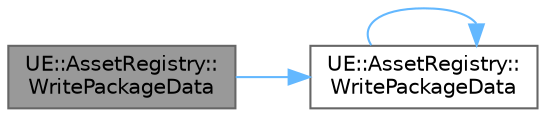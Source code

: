 digraph "UE::AssetRegistry::WritePackageData"
{
 // INTERACTIVE_SVG=YES
 // LATEX_PDF_SIZE
  bgcolor="transparent";
  edge [fontname=Helvetica,fontsize=10,labelfontname=Helvetica,labelfontsize=10];
  node [fontname=Helvetica,fontsize=10,shape=box,height=0.2,width=0.4];
  rankdir="LR";
  Node1 [id="Node000001",label="UE::AssetRegistry::\lWritePackageData",height=0.2,width=0.4,color="gray40", fillcolor="grey60", style="filled", fontcolor="black",tooltip=" "];
  Node1 -> Node2 [id="edge1_Node000001_Node000002",color="steelblue1",style="solid",tooltip=" "];
  Node2 [id="Node000002",label="UE::AssetRegistry::\lWritePackageData",height=0.2,width=0.4,color="grey40", fillcolor="white", style="filled",URL="$dc/db1/namespaceUE_1_1AssetRegistry.html#a12b59eb2ed664f1fcdb0738f5e7e66f8",tooltip="Writes the data used by the AssetRegistry in each package; the format of this data is separate from t..."];
  Node2 -> Node2 [id="edge2_Node000002_Node000002",color="steelblue1",style="solid",tooltip=" "];
}
